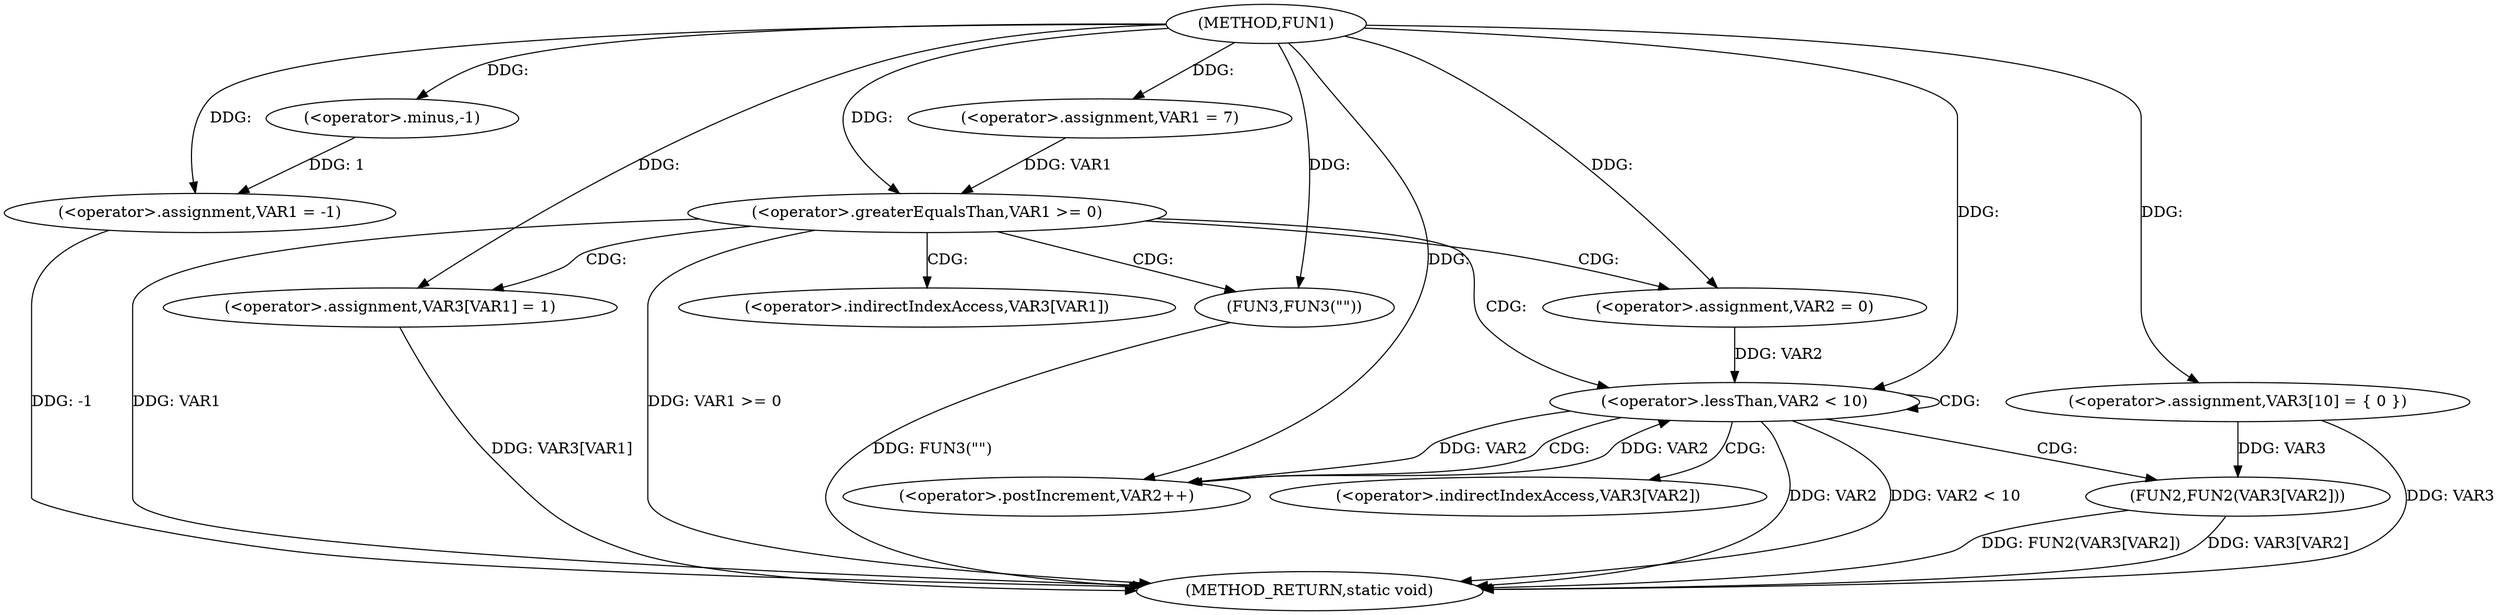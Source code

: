 digraph FUN1 {  
"1000100" [label = "(METHOD,FUN1)" ]
"1000143" [label = "(METHOD_RETURN,static void)" ]
"1000103" [label = "(<operator>.assignment,VAR1 = -1)" ]
"1000105" [label = "(<operator>.minus,-1)" ]
"1000107" [label = "(<operator>.assignment,VAR1 = 7)" ]
"1000113" [label = "(<operator>.assignment,VAR3[10] = { 0 })" ]
"1000116" [label = "(<operator>.greaterEqualsThan,VAR1 >= 0)" ]
"1000120" [label = "(<operator>.assignment,VAR3[VAR1] = 1)" ]
"1000126" [label = "(<operator>.assignment,VAR2 = 0)" ]
"1000129" [label = "(<operator>.lessThan,VAR2 < 10)" ]
"1000132" [label = "(<operator>.postIncrement,VAR2++)" ]
"1000135" [label = "(FUN2,FUN2(VAR3[VAR2]))" ]
"1000141" [label = "(FUN3,FUN3(\"\"))" ]
"1000121" [label = "(<operator>.indirectIndexAccess,VAR3[VAR1])" ]
"1000136" [label = "(<operator>.indirectIndexAccess,VAR3[VAR2])" ]
  "1000116" -> "1000143"  [ label = "DDG: VAR1"] 
  "1000103" -> "1000143"  [ label = "DDG: -1"] 
  "1000113" -> "1000143"  [ label = "DDG: VAR3"] 
  "1000120" -> "1000143"  [ label = "DDG: VAR3[VAR1]"] 
  "1000135" -> "1000143"  [ label = "DDG: VAR3[VAR2]"] 
  "1000116" -> "1000143"  [ label = "DDG: VAR1 >= 0"] 
  "1000129" -> "1000143"  [ label = "DDG: VAR2"] 
  "1000141" -> "1000143"  [ label = "DDG: FUN3(\"\")"] 
  "1000129" -> "1000143"  [ label = "DDG: VAR2 < 10"] 
  "1000135" -> "1000143"  [ label = "DDG: FUN2(VAR3[VAR2])"] 
  "1000105" -> "1000103"  [ label = "DDG: 1"] 
  "1000100" -> "1000103"  [ label = "DDG: "] 
  "1000100" -> "1000105"  [ label = "DDG: "] 
  "1000100" -> "1000107"  [ label = "DDG: "] 
  "1000100" -> "1000113"  [ label = "DDG: "] 
  "1000107" -> "1000116"  [ label = "DDG: VAR1"] 
  "1000100" -> "1000116"  [ label = "DDG: "] 
  "1000100" -> "1000120"  [ label = "DDG: "] 
  "1000100" -> "1000126"  [ label = "DDG: "] 
  "1000126" -> "1000129"  [ label = "DDG: VAR2"] 
  "1000132" -> "1000129"  [ label = "DDG: VAR2"] 
  "1000100" -> "1000129"  [ label = "DDG: "] 
  "1000129" -> "1000132"  [ label = "DDG: VAR2"] 
  "1000100" -> "1000132"  [ label = "DDG: "] 
  "1000113" -> "1000135"  [ label = "DDG: VAR3"] 
  "1000100" -> "1000141"  [ label = "DDG: "] 
  "1000116" -> "1000121"  [ label = "CDG: "] 
  "1000116" -> "1000141"  [ label = "CDG: "] 
  "1000116" -> "1000129"  [ label = "CDG: "] 
  "1000116" -> "1000120"  [ label = "CDG: "] 
  "1000116" -> "1000126"  [ label = "CDG: "] 
  "1000129" -> "1000132"  [ label = "CDG: "] 
  "1000129" -> "1000129"  [ label = "CDG: "] 
  "1000129" -> "1000135"  [ label = "CDG: "] 
  "1000129" -> "1000136"  [ label = "CDG: "] 
}
